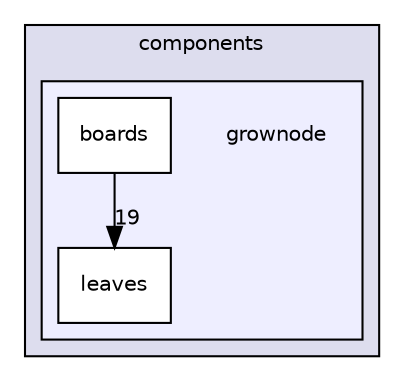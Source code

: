 digraph "components/grownode" {
  compound=true
  node [ fontsize="10", fontname="Helvetica"];
  edge [ labelfontsize="10", labelfontname="Helvetica"];
  subgraph clusterdir_409f97388efe006bc3438b95e9edef48 {
    graph [ bgcolor="#ddddee", pencolor="black", label="components" fontname="Helvetica", fontsize="10", URL="dir_409f97388efe006bc3438b95e9edef48.html"]
  subgraph clusterdir_cc1da1c9b9a4bf5e42f24d42f645fee7 {
    graph [ bgcolor="#eeeeff", pencolor="black", label="" URL="dir_cc1da1c9b9a4bf5e42f24d42f645fee7.html"];
    dir_cc1da1c9b9a4bf5e42f24d42f645fee7 [shape=plaintext label="grownode"];
  dir_840e25de8308e73cffe8f5d28ead829d [shape=box label="boards" fillcolor="white" style="filled" URL="dir_840e25de8308e73cffe8f5d28ead829d.html"];
  dir_068b206d2aa0f18379f5999924e1c861 [shape=box label="leaves" fillcolor="white" style="filled" URL="dir_068b206d2aa0f18379f5999924e1c861.html"];
  }
  }
  dir_840e25de8308e73cffe8f5d28ead829d->dir_068b206d2aa0f18379f5999924e1c861 [headlabel="19", labeldistance=1.5 headhref="dir_000002_000003.html"];
}
